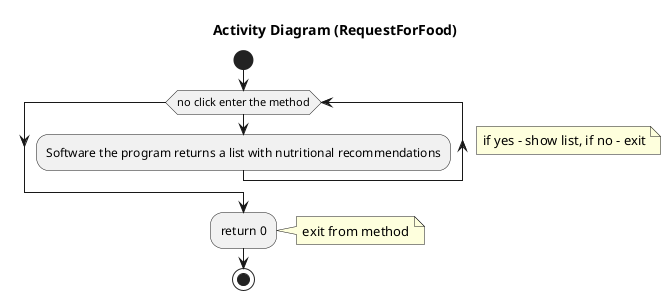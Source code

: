 @startuml

title Activity Diagram (RequestForFood)

start

while(no click enter the method) 
note right: if yes - show list, if no - exit
:Software the program returns a list with nutritional recommendations;
endwhile
:return 0;
note right: exit from method

stop

@enduml
